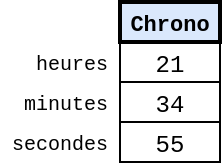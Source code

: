 <mxfile version="15.2.7" type="device"><diagram id="MdRR3zWmcmfTaRKdMVfo" name="Page-1"><mxGraphModel dx="918" dy="559" grid="1" gridSize="10" guides="1" tooltips="1" connect="1" arrows="1" fold="1" page="1" pageScale="1" pageWidth="583" pageHeight="827" math="0" shadow="0"><root><mxCell id="0"/><mxCell id="1" parent="0"/><mxCell id="30" value="" style="group" parent="1" vertex="1" connectable="0"><mxGeometry x="250" y="200" width="110" height="80" as="geometry"/></mxCell><mxCell id="21" value="Chrono" style="text;spacingLeft=4;spacingRight=4;overflow=hidden;rotatable=0;points=[[0,0.5],[1,0.5]];portConstraint=eastwest;fontSize=11;align=center;fontFamily=Courier New;fontStyle=1;strokeColor=#000000;verticalAlign=middle;fillColor=#dae8fc;strokeWidth=2;" parent="30" vertex="1"><mxGeometry x="60" width="50" height="20" as="geometry"/></mxCell><mxCell id="23" value="21" style="text;spacingLeft=4;spacingRight=4;overflow=hidden;rotatable=0;points=[[0,0.5],[1,0.5]];portConstraint=eastwest;fontSize=12;align=center;fontFamily=Courier New;fontStyle=0;strokeColor=#000000;verticalAlign=middle;" parent="30" vertex="1"><mxGeometry x="60" y="20" width="50" height="20" as="geometry"/></mxCell><mxCell id="25" value="34" style="text;spacingLeft=4;spacingRight=4;overflow=hidden;rotatable=0;points=[[0,0.5],[1,0.5]];portConstraint=eastwest;fontSize=12;align=center;fontFamily=Courier New;fontStyle=0;strokeColor=#000000;verticalAlign=middle;" parent="30" vertex="1"><mxGeometry x="60" y="40" width="50" height="20" as="geometry"/></mxCell><mxCell id="26" value="55" style="text;spacingLeft=4;spacingRight=4;overflow=hidden;rotatable=0;points=[[0,0.5],[1,0.5]];portConstraint=eastwest;fontSize=12;align=center;fontFamily=Courier New;fontStyle=0;strokeColor=#000000;verticalAlign=middle;" parent="30" vertex="1"><mxGeometry x="60" y="60" width="50" height="20" as="geometry"/></mxCell><mxCell id="27" value="heures" style="text;spacingLeft=4;spacingRight=4;overflow=hidden;rotatable=0;points=[[0,0.5],[1,0.5]];portConstraint=eastwest;fontSize=10;align=right;fontFamily=Courier New;fontStyle=0;verticalAlign=middle;" parent="30" vertex="1"><mxGeometry y="20" width="60" height="20" as="geometry"/></mxCell><mxCell id="28" value="minutes" style="text;spacingLeft=4;spacingRight=4;overflow=hidden;rotatable=0;points=[[0,0.5],[1,0.5]];portConstraint=eastwest;fontSize=10;align=right;fontFamily=Courier New;fontStyle=0;verticalAlign=middle;" parent="30" vertex="1"><mxGeometry y="40" width="60" height="20" as="geometry"/></mxCell><mxCell id="29" value="secondes" style="text;spacingLeft=4;spacingRight=4;overflow=hidden;rotatable=0;points=[[0,0.5],[1,0.5]];portConstraint=eastwest;fontSize=10;align=right;fontFamily=Courier New;fontStyle=0;verticalAlign=middle;" parent="30" vertex="1"><mxGeometry y="60" width="60" height="20" as="geometry"/></mxCell></root></mxGraphModel></diagram></mxfile>